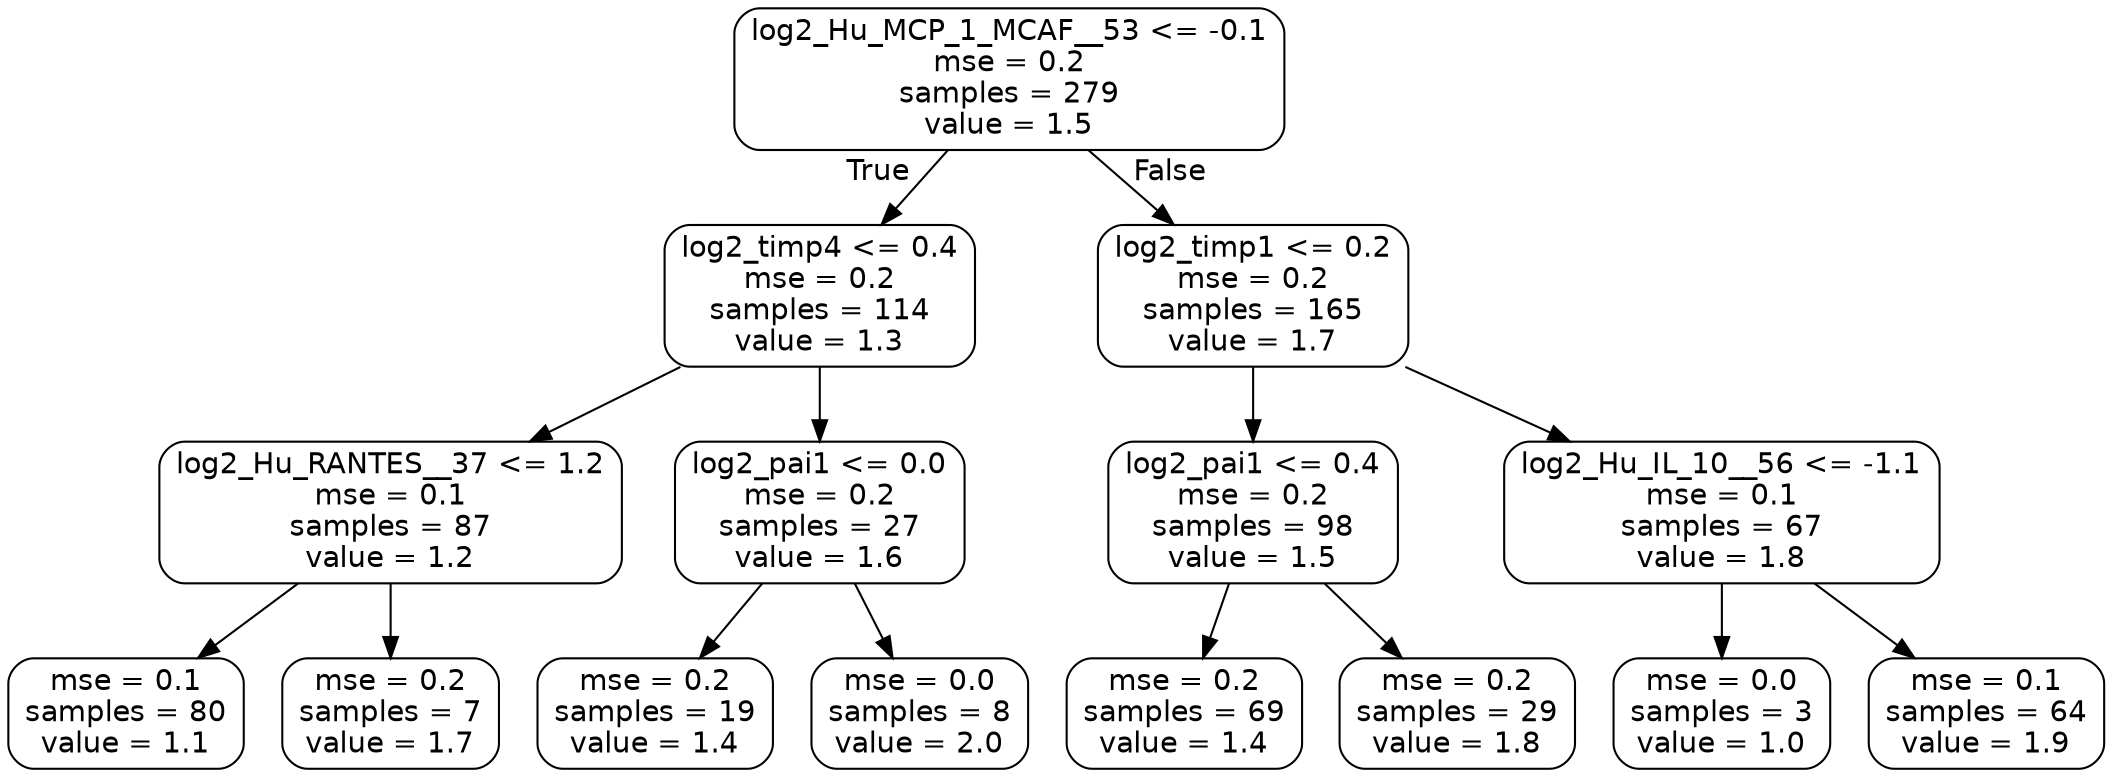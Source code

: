 digraph Tree {
node [shape=box, style="rounded", color="black", fontname=helvetica] ;
edge [fontname=helvetica] ;
0 [label="log2_Hu_MCP_1_MCAF__53 <= -0.1\nmse = 0.2\nsamples = 279\nvalue = 1.5"] ;
1 [label="log2_timp4 <= 0.4\nmse = 0.2\nsamples = 114\nvalue = 1.3"] ;
0 -> 1 [labeldistance=2.5, labelangle=45, headlabel="True"] ;
2 [label="log2_Hu_RANTES__37 <= 1.2\nmse = 0.1\nsamples = 87\nvalue = 1.2"] ;
1 -> 2 ;
3 [label="mse = 0.1\nsamples = 80\nvalue = 1.1"] ;
2 -> 3 ;
4 [label="mse = 0.2\nsamples = 7\nvalue = 1.7"] ;
2 -> 4 ;
5 [label="log2_pai1 <= 0.0\nmse = 0.2\nsamples = 27\nvalue = 1.6"] ;
1 -> 5 ;
6 [label="mse = 0.2\nsamples = 19\nvalue = 1.4"] ;
5 -> 6 ;
7 [label="mse = 0.0\nsamples = 8\nvalue = 2.0"] ;
5 -> 7 ;
8 [label="log2_timp1 <= 0.2\nmse = 0.2\nsamples = 165\nvalue = 1.7"] ;
0 -> 8 [labeldistance=2.5, labelangle=-45, headlabel="False"] ;
9 [label="log2_pai1 <= 0.4\nmse = 0.2\nsamples = 98\nvalue = 1.5"] ;
8 -> 9 ;
10 [label="mse = 0.2\nsamples = 69\nvalue = 1.4"] ;
9 -> 10 ;
11 [label="mse = 0.2\nsamples = 29\nvalue = 1.8"] ;
9 -> 11 ;
12 [label="log2_Hu_IL_10__56 <= -1.1\nmse = 0.1\nsamples = 67\nvalue = 1.8"] ;
8 -> 12 ;
13 [label="mse = 0.0\nsamples = 3\nvalue = 1.0"] ;
12 -> 13 ;
14 [label="mse = 0.1\nsamples = 64\nvalue = 1.9"] ;
12 -> 14 ;
}